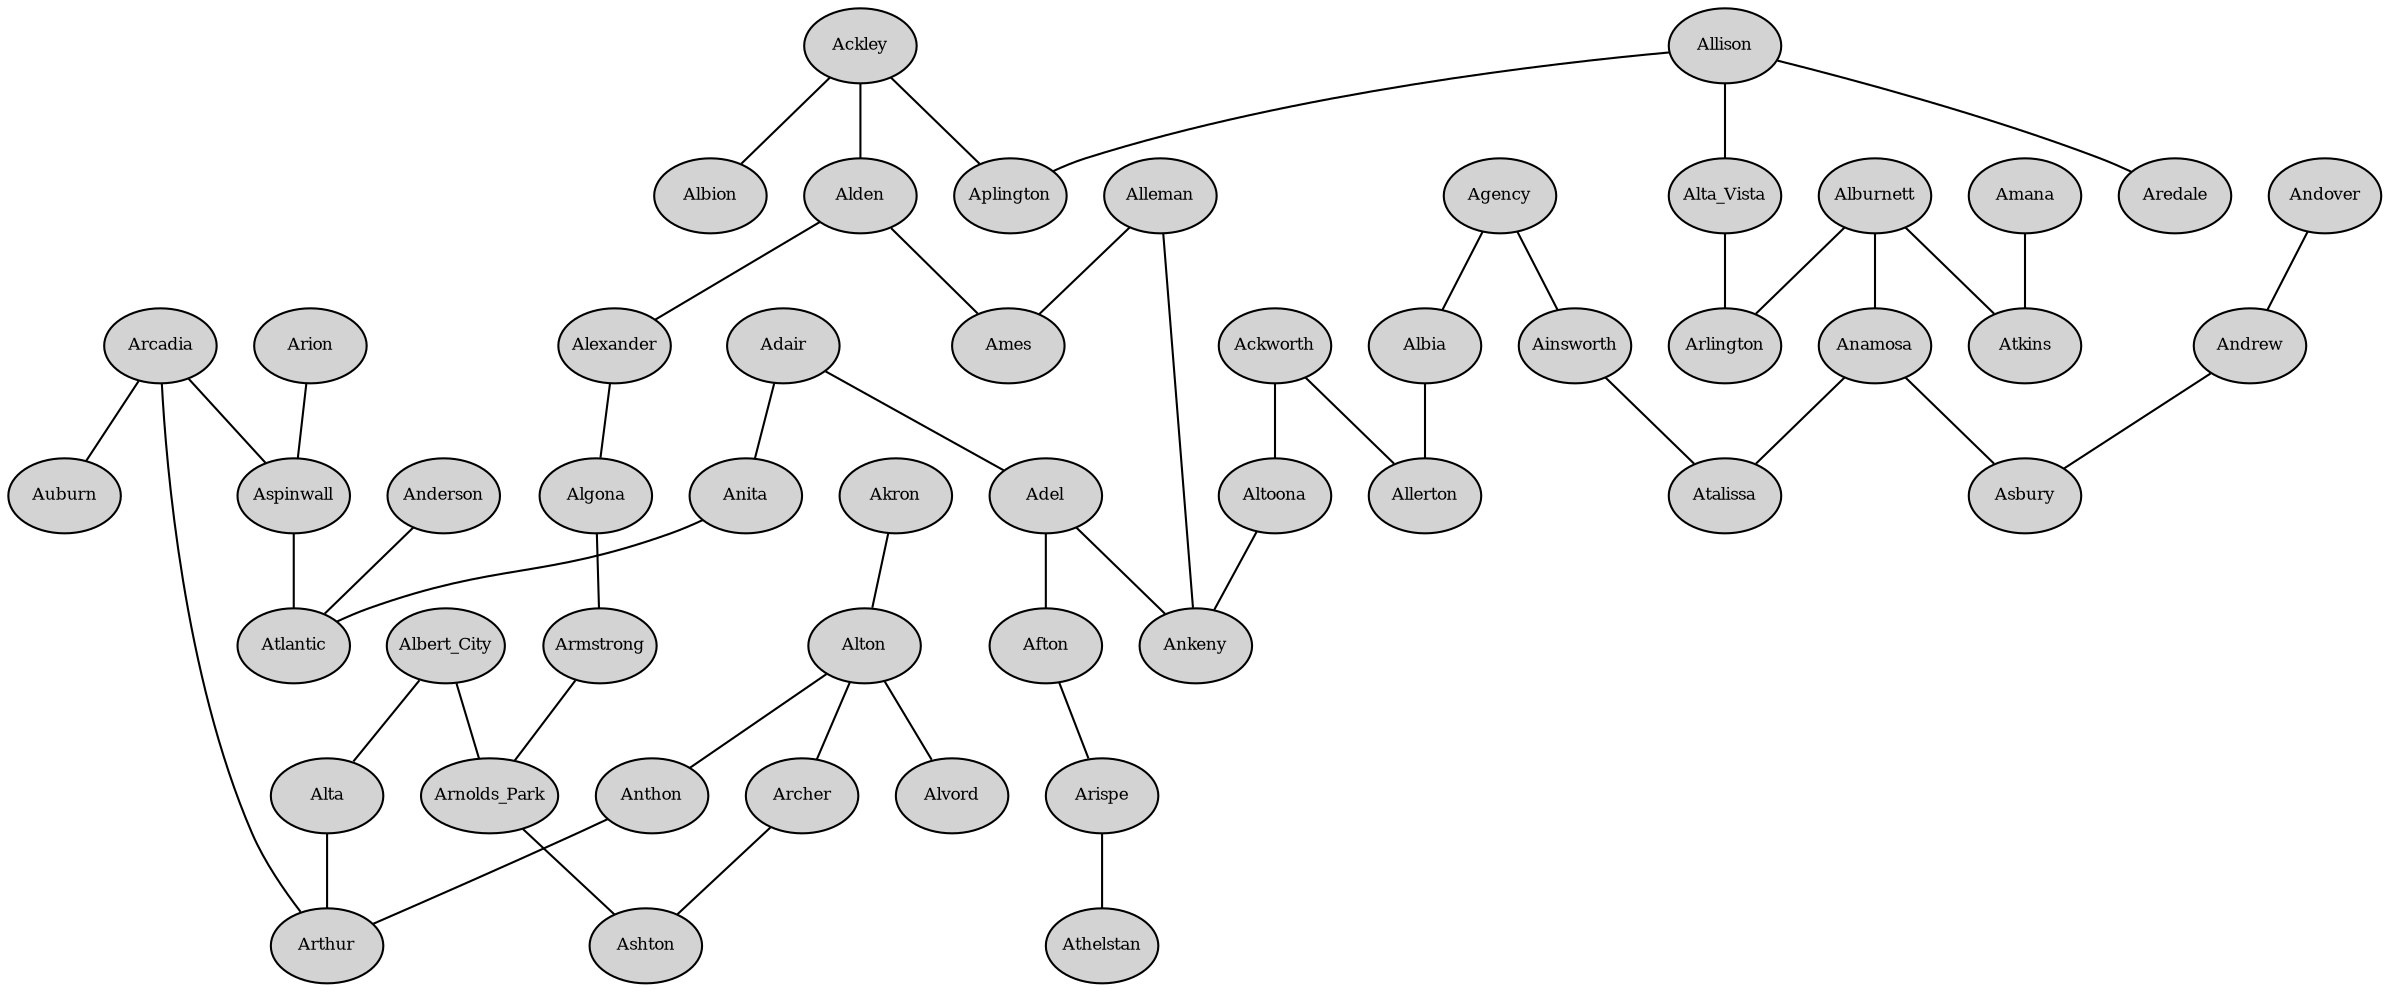 graph geometric_spanner_greedy_spanner {
outputorder=edgesfirst;
node[fontsize=8, style=filled, margin="0.05,0.03"];
Ackley [pos="212.758,-465.261!"];
Ackworth [pos="206.835,-467.364!"];
Adair [pos="207.501,-473.215!"];
Adel [pos="208.072,-470.087!"];
Afton [pos="205.137,-470.99!"];
Agency [pos="204.975,-461.534!"];
Ainsworth [pos="206.445,-457.762!"];
Akron [pos="214.144,-482.797!"];
Albert_City [pos="213.91,-474.743!"];
Albia [pos="205.133,-464.029!"];
Albion [pos="210.562,-464.943!"];
Alburnett [pos="210.742,-458.093!"];
Alden [pos="212.601,-466.88!"];
Alexander [pos="214.029,-467.383!"];
Algona [pos="215.35,-471.165!"];
Alleman [pos="209.1,-468.058!"];
Allerton [pos="203.532,-466.826!"];
Allison [pos="213.764,-463.976!"];
Alta [pos="213.368,-476.453!"];
Alta_Vista [pos="215.993,-462.086!"];
Alton [pos="214.937,-480.053!"];
Altoona [pos="208.221,-467.323!"];
Alvord [pos="216.711,-481.506!"];
Amana [pos="209,-459.354!"];
Ames [pos="210.174,-468.1!"];
Anamosa [pos="210.542,-456.426!"];
Anderson [pos="204.007,-478.021!"];
Andover [pos="209.896,-451.259!"];
Andrew [pos="210.768,-452.962!"];
Anita [pos="207.226,-473.823!"];
Ankeny [pos="208.649,-468.029!"];
Anthon [pos="211.942,-479.333!"];
Aplington [pos="212.921,-464.422!"];
Arcadia [pos="210.436,-475.231!"];
Archer [pos="215.576,-478.729!"];
Aredale [pos="214.165,-465.027!"];
Arion [pos="209.746,-477.318!"];
Arispe [pos="204.747,-471.096!"];
Arlington [pos="213.746,-458.356!"];
Armstrong [pos="216.98,-472.392!"];
Arnolds_Park [pos="216.864,-475.619!"];
Arthur [pos="211.674,-476.738!"];
Asbury [pos="212.572,-453.758!"];
Ashton [pos="216.557,-478.956!"];
Aspinwall [pos="209.56,-475.678!"];
Atalissa [pos="207.856,-455.83!"];
Athelstan [pos="202.861,-472.711!"];
Atkins [pos="209.985,-459.311!"];
Atlantic [pos="207.018,-475.069!"];
Auburn [pos="211.257,-474.389!"];
Afton -- Arispe
Alleman -- Ankeny
Adair -- Anita
Altoona -- Ankeny
Ackley -- Aplington
Allison -- Aplington
Arcadia -- Aspinwall
Amana -- Atkins
Archer -- Ashton
Alleman -- Ames
Allison -- Aredale
Arcadia -- Auburn
Anita -- Atlantic
Ackworth -- Altoona
Alburnett -- Atkins
Alton -- Archer
Alden -- Alexander
Ackley -- Alden
Arion -- Aspinwall
Alburnett -- Anamosa
Alta -- Arthur
Albert_City -- Alta
Andover -- Andrew
Arcadia -- Arthur
Andrew -- Asbury
Algona -- Armstrong
Adel -- Ankeny
Ackley -- Albion
Alton -- Alvord
Ainsworth -- Atalissa
Arispe -- Athelstan
Agency -- Albia
Anthon -- Arthur
Aspinwall -- Atlantic
Alden -- Ames
Anamosa -- Atalissa
Akron -- Alton
Allison -- Alta_Vista
Alburnett -- Arlington
Adel -- Afton
Alton -- Anthon
Albert_City -- Arnolds_Park
Adair -- Adel
Albia -- Allerton
Armstrong -- Arnolds_Park
Ackworth -- Allerton
Arnolds_Park -- Ashton
Anamosa -- Asbury
Alexander -- Algona
Agency -- Ainsworth
Anderson -- Atlantic
Alta_Vista -- Arlington
}
